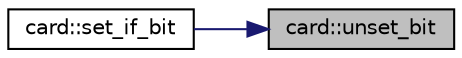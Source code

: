 digraph "card::unset_bit"
{
 // LATEX_PDF_SIZE
  edge [fontname="Helvetica",fontsize="10",labelfontname="Helvetica",labelfontsize="10"];
  node [fontname="Helvetica",fontsize="10",shape=record];
  rankdir="RL";
  Node1 [label="card::unset_bit",height=0.2,width=0.4,color="black", fillcolor="grey75", style="filled", fontcolor="black",tooltip="Unset a bit in a byte on the bus."];
  Node1 -> Node2 [dir="back",color="midnightblue",fontsize="10",style="solid",fontname="Helvetica"];
  Node2 [label="card::set_if_bit",height=0.2,width=0.4,color="black", fillcolor="white", style="filled",URL="$classcard.html#ab210eb529f3a153ab99822cda9492b3c",tooltip="Un/set a bit in a byte on the bus by condition."];
}

